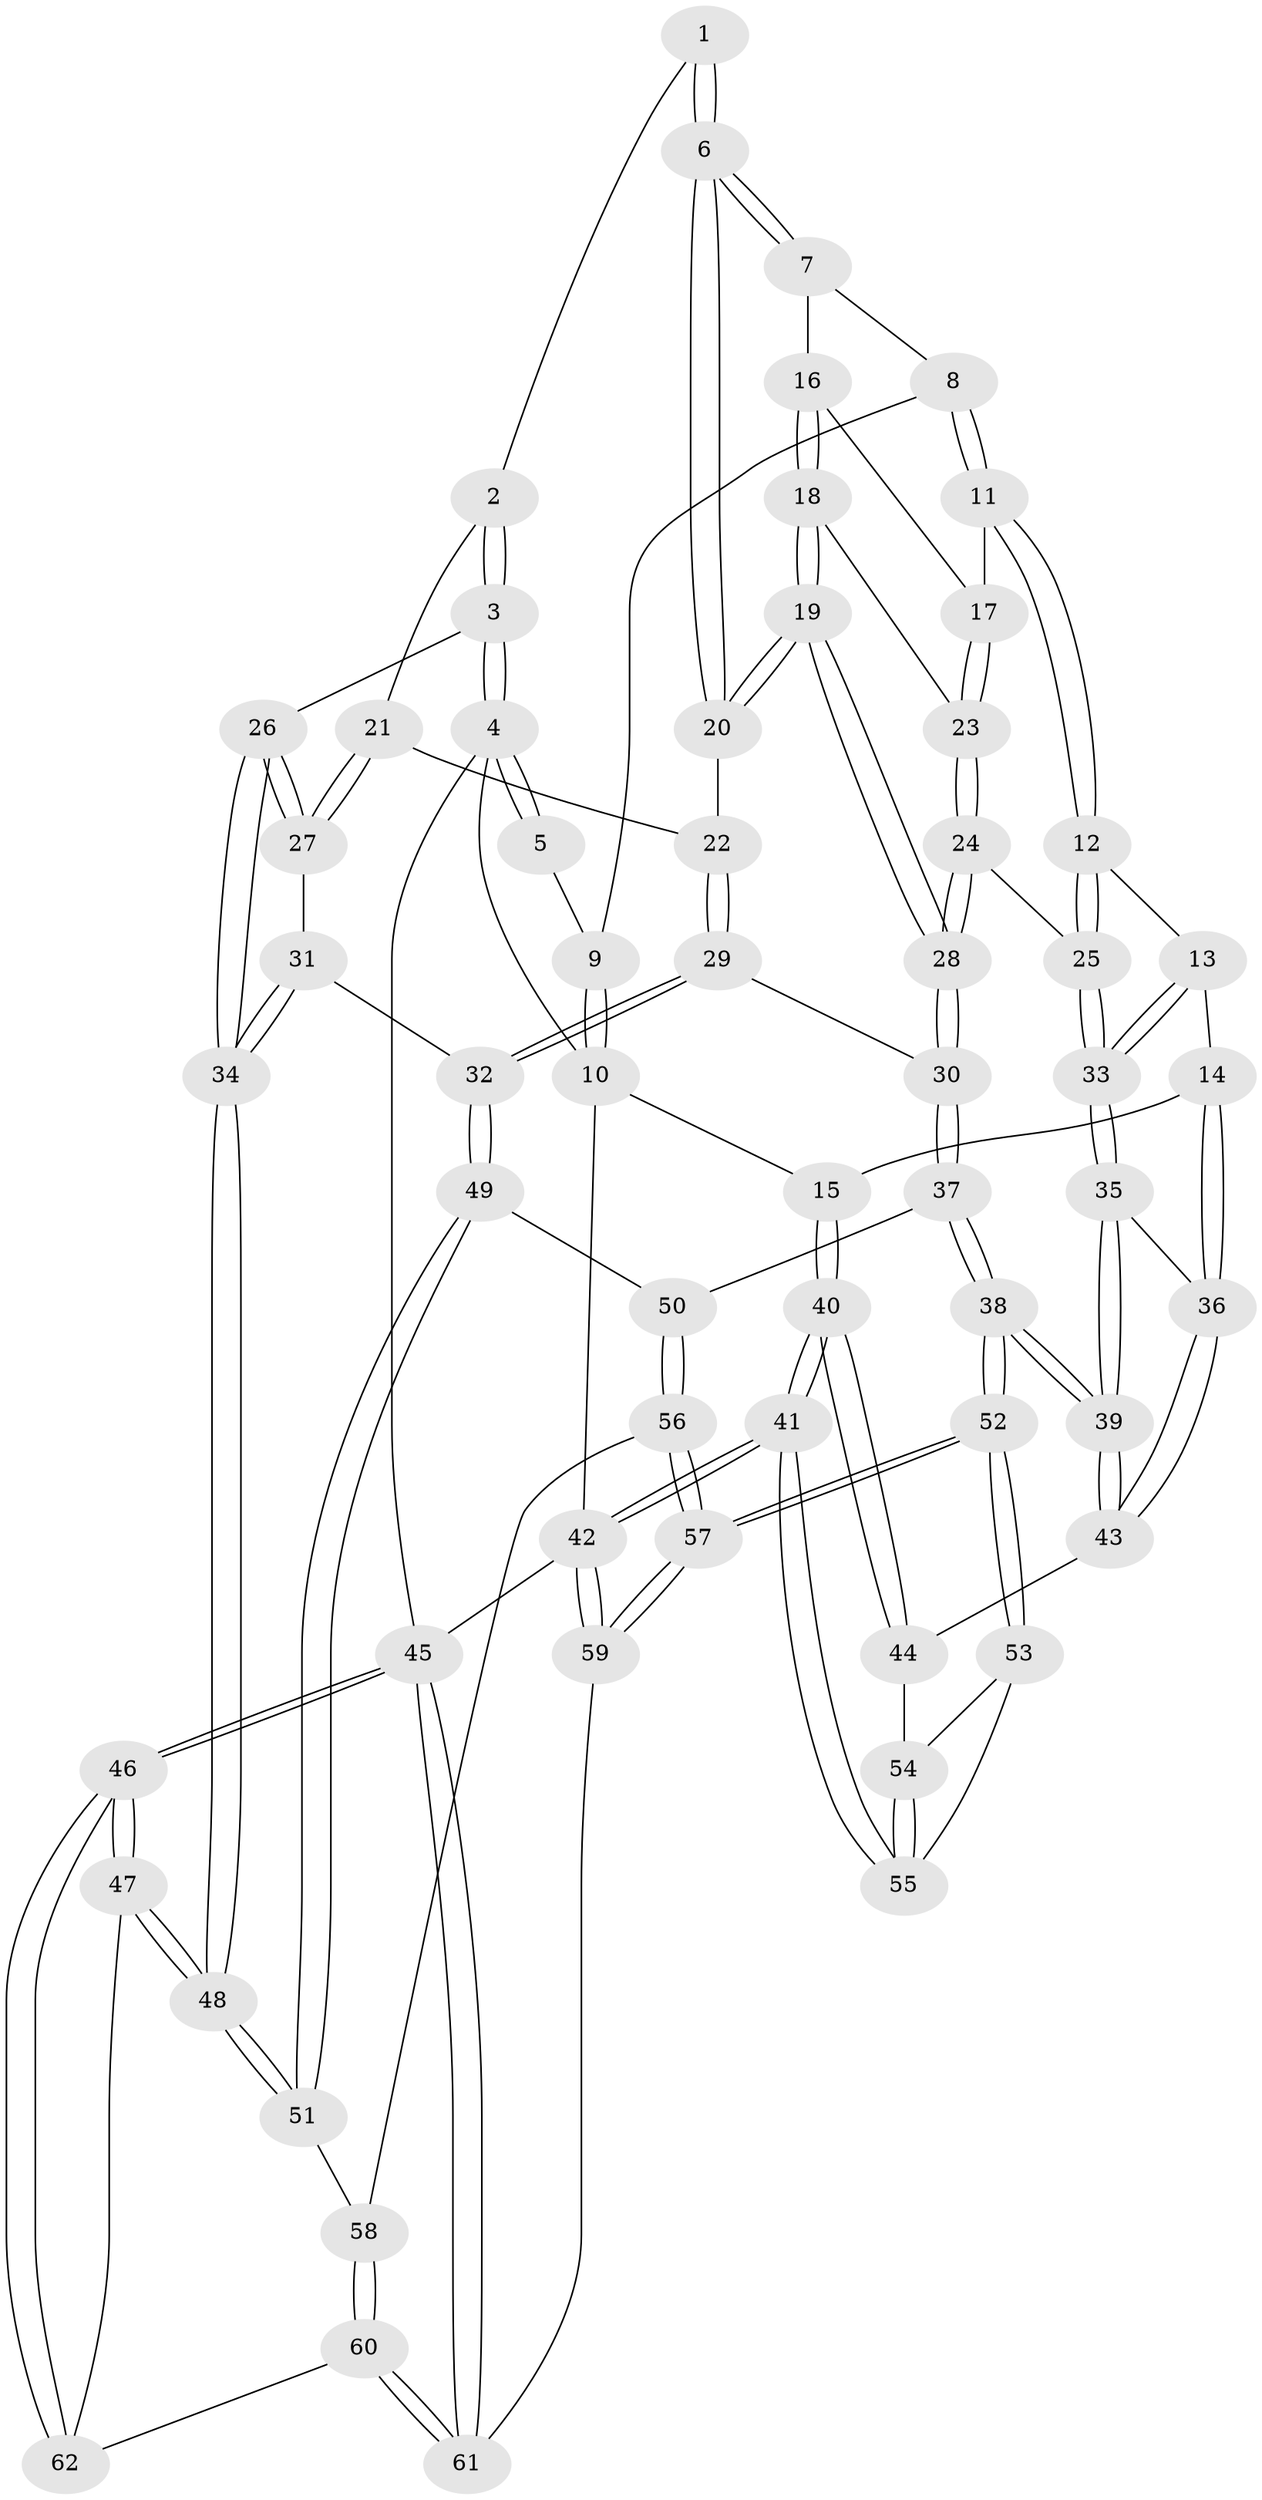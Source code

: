 // Generated by graph-tools (version 1.1) at 2025/17/03/09/25 04:17:16]
// undirected, 62 vertices, 152 edges
graph export_dot {
graph [start="1"]
  node [color=gray90,style=filled];
  1 [pos="+0.7319703608776494+0"];
  2 [pos="+0.9094375556185749+0.12514546260954235"];
  3 [pos="+1+0.1254894084435815"];
  4 [pos="+1+0"];
  5 [pos="+0.7198470755530291+0"];
  6 [pos="+0.6672427834485424+0.1756802182272587"];
  7 [pos="+0.39717325222865013+0"];
  8 [pos="+0.3861823645016737+0"];
  9 [pos="+0.3775847237031744+0"];
  10 [pos="+0+0"];
  11 [pos="+0.23122467625245316+0.18330136674929523"];
  12 [pos="+0.20031336109368664+0.19488520818051006"];
  13 [pos="+0.023302442373002406+0.1874825771354042"];
  14 [pos="+0+0.13832382591004494"];
  15 [pos="+0+0.11342384785838837"];
  16 [pos="+0.41198656237349857+0.10329359900352361"];
  17 [pos="+0.27387843900381587+0.19043537390565926"];
  18 [pos="+0.43694597390337214+0.16715634865207088"];
  19 [pos="+0.5448509247614397+0.23189103053936996"];
  20 [pos="+0.66800428464652+0.18119950030844004"];
  21 [pos="+0.7382301623425536+0.18982595877541747"];
  22 [pos="+0.6705639935441285+0.1830706560197171"];
  23 [pos="+0.35875031849997174+0.25663738626885596"];
  24 [pos="+0.35432184300563463+0.3520465869487325"];
  25 [pos="+0.3092865983546467+0.3762885161527527"];
  26 [pos="+1+0.2501271002083159"];
  27 [pos="+0.8554251921083508+0.3231460735423682"];
  28 [pos="+0.48976273681389354+0.3763001404708642"];
  29 [pos="+0.7027396705083307+0.4202892264255536"];
  30 [pos="+0.5150764694492929+0.41781671648575874"];
  31 [pos="+0.8078221133789472+0.38849782919145137"];
  32 [pos="+0.7273926241929972+0.44086446802481455"];
  33 [pos="+0.2562416821064459+0.4356733308644514"];
  34 [pos="+1+0.5570677276736592"];
  35 [pos="+0.25247896315726287+0.44931988097648073"];
  36 [pos="+0.1350126211873763+0.4536658273323266"];
  37 [pos="+0.4829926884325855+0.5670230953233086"];
  38 [pos="+0.3017909014431847+0.6434126133300716"];
  39 [pos="+0.2897705171114721+0.6136001340232726"];
  40 [pos="+0+0.5049083728961032"];
  41 [pos="+0+1"];
  42 [pos="+0+1"];
  43 [pos="+0.030782471033717583+0.5171556532969939"];
  44 [pos="+0+0.5351945987725357"];
  45 [pos="+1+1"];
  46 [pos="+1+1"];
  47 [pos="+1+0.7495914466922957"];
  48 [pos="+1+0.681005399611676"];
  49 [pos="+0.7674325148839625+0.6416038090025467"];
  50 [pos="+0.5553060577083918+0.6067305995623589"];
  51 [pos="+0.7682014065138263+0.6424611698354323"];
  52 [pos="+0.2935363802573076+0.6689800682853021"];
  53 [pos="+0.1937612430032961+0.6881512657581899"];
  54 [pos="+0+0.5508515458064657"];
  55 [pos="+0.07563092137281086+0.7593810886038447"];
  56 [pos="+0.5184916089742816+0.7908775620712477"];
  57 [pos="+0.37304710338366937+0.8969707403847508"];
  58 [pos="+0.7124321741834948+0.751278732556525"];
  59 [pos="+0.3673673400326313+1"];
  60 [pos="+0.7072193822062413+0.8791898839566067"];
  61 [pos="+0.5739145360860929+1"];
  62 [pos="+0.7684811913618825+0.8912140858078299"];
  1 -- 2;
  1 -- 6;
  1 -- 6;
  2 -- 3;
  2 -- 3;
  2 -- 21;
  3 -- 4;
  3 -- 4;
  3 -- 26;
  4 -- 5;
  4 -- 5;
  4 -- 10;
  4 -- 45;
  5 -- 9;
  6 -- 7;
  6 -- 7;
  6 -- 20;
  6 -- 20;
  7 -- 8;
  7 -- 16;
  8 -- 9;
  8 -- 11;
  8 -- 11;
  9 -- 10;
  9 -- 10;
  10 -- 15;
  10 -- 42;
  11 -- 12;
  11 -- 12;
  11 -- 17;
  12 -- 13;
  12 -- 25;
  12 -- 25;
  13 -- 14;
  13 -- 33;
  13 -- 33;
  14 -- 15;
  14 -- 36;
  14 -- 36;
  15 -- 40;
  15 -- 40;
  16 -- 17;
  16 -- 18;
  16 -- 18;
  17 -- 23;
  17 -- 23;
  18 -- 19;
  18 -- 19;
  18 -- 23;
  19 -- 20;
  19 -- 20;
  19 -- 28;
  19 -- 28;
  20 -- 22;
  21 -- 22;
  21 -- 27;
  21 -- 27;
  22 -- 29;
  22 -- 29;
  23 -- 24;
  23 -- 24;
  24 -- 25;
  24 -- 28;
  24 -- 28;
  25 -- 33;
  25 -- 33;
  26 -- 27;
  26 -- 27;
  26 -- 34;
  26 -- 34;
  27 -- 31;
  28 -- 30;
  28 -- 30;
  29 -- 30;
  29 -- 32;
  29 -- 32;
  30 -- 37;
  30 -- 37;
  31 -- 32;
  31 -- 34;
  31 -- 34;
  32 -- 49;
  32 -- 49;
  33 -- 35;
  33 -- 35;
  34 -- 48;
  34 -- 48;
  35 -- 36;
  35 -- 39;
  35 -- 39;
  36 -- 43;
  36 -- 43;
  37 -- 38;
  37 -- 38;
  37 -- 50;
  38 -- 39;
  38 -- 39;
  38 -- 52;
  38 -- 52;
  39 -- 43;
  39 -- 43;
  40 -- 41;
  40 -- 41;
  40 -- 44;
  40 -- 44;
  41 -- 42;
  41 -- 42;
  41 -- 55;
  41 -- 55;
  42 -- 59;
  42 -- 59;
  42 -- 45;
  43 -- 44;
  44 -- 54;
  45 -- 46;
  45 -- 46;
  45 -- 61;
  45 -- 61;
  46 -- 47;
  46 -- 47;
  46 -- 62;
  46 -- 62;
  47 -- 48;
  47 -- 48;
  47 -- 62;
  48 -- 51;
  48 -- 51;
  49 -- 50;
  49 -- 51;
  49 -- 51;
  50 -- 56;
  50 -- 56;
  51 -- 58;
  52 -- 53;
  52 -- 53;
  52 -- 57;
  52 -- 57;
  53 -- 54;
  53 -- 55;
  54 -- 55;
  54 -- 55;
  56 -- 57;
  56 -- 57;
  56 -- 58;
  57 -- 59;
  57 -- 59;
  58 -- 60;
  58 -- 60;
  59 -- 61;
  60 -- 61;
  60 -- 61;
  60 -- 62;
}
